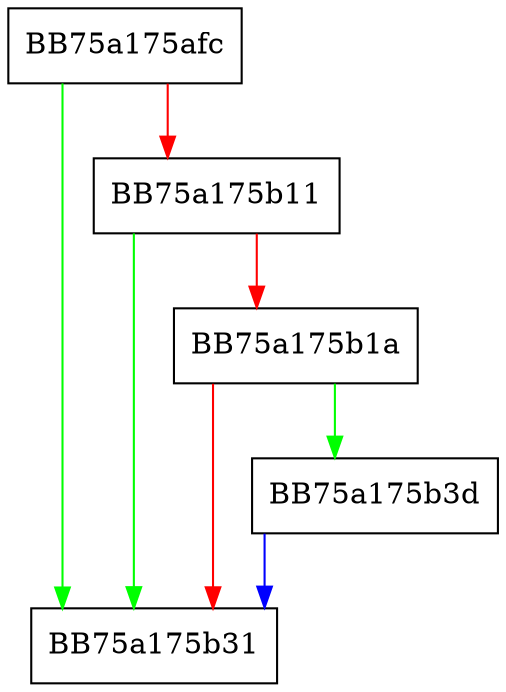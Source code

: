 digraph heartBeat {
  node [shape="box"];
  graph [splines=ortho];
  BB75a175afc -> BB75a175b31 [color="green"];
  BB75a175afc -> BB75a175b11 [color="red"];
  BB75a175b11 -> BB75a175b31 [color="green"];
  BB75a175b11 -> BB75a175b1a [color="red"];
  BB75a175b1a -> BB75a175b3d [color="green"];
  BB75a175b1a -> BB75a175b31 [color="red"];
  BB75a175b3d -> BB75a175b31 [color="blue"];
}
